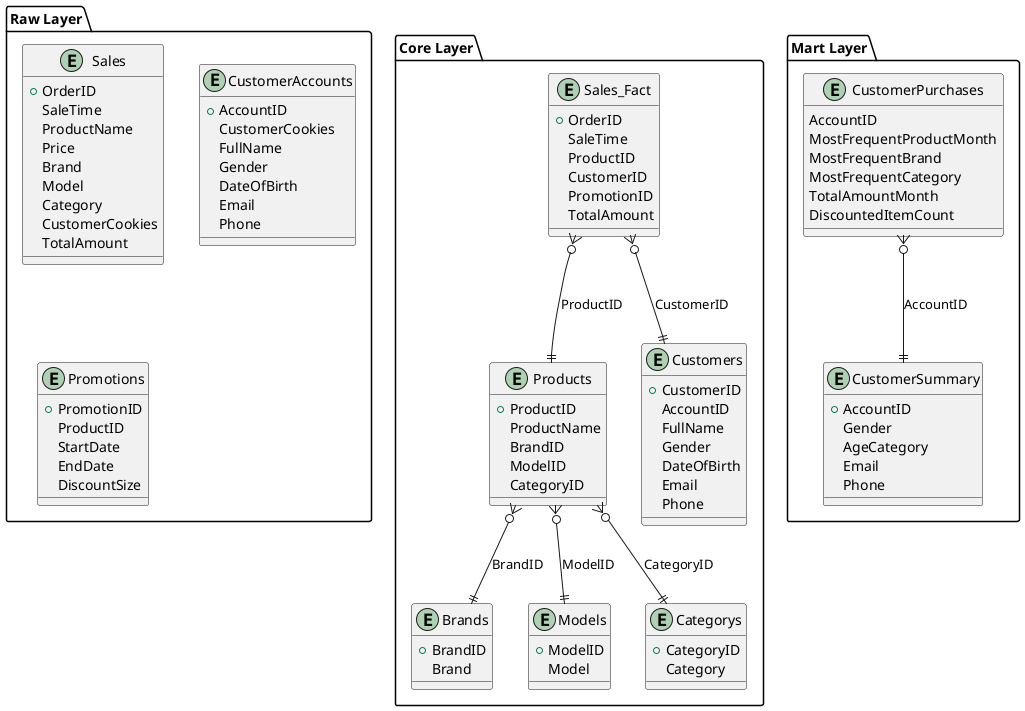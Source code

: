 @startuml
!define ENTITY(x) entity "x" as x << (E, #FFAAAA) >>
!define RELATION(x) entity "x" as x << (R, #AAFFAA) >>

package "Raw Layer" {
ENTITY Sales {
  + OrderID
  SaleTime
  ProductName
  Price
  Brand
  Model
  Category
  CustomerCookies
  TotalAmount
}

ENTITY CustomerAccounts {
  + AccountID
  CustomerCookies
  FullName
  Gender
  DateOfBirth
  Email
  Phone
}

ENTITY Promotions {
  + PromotionID
  ProductID
  StartDate
  EndDate
  DiscountSize
}
}

package "Core Layer" {
ENTITY Sales_Fact {
  + OrderID
  SaleTime
  ProductID
  CustomerID
  PromotionID
  TotalAmount
}

ENTITY Brands {
  + BrandID
Brand
}

ENTITY Models{
  + ModelID
Model
}

ENTITY Categorys{
  + CategoryID
Category
}

ENTITY Products {
  + ProductID
  ProductName
  BrandID
  ModelID
  CategoryID
}

ENTITY Customers {
  + CustomerID
  AccountID
  FullName
  Gender
  DateOfBirth
  Email
  Phone
}


"Sales_Fact" }o--|| "Products" : ProductID
"Sales_Fact" }o--|| "Customers" : CustomerID
"Products" }o--|| "Brands" : BrandID
"Products" }o--|| "Models" : ModelID
"Products" }o--|| "Categorys" : CategoryID
}


package "Mart Layer" {
ENTITY CustomerSummary {
  + AccountID
  Gender
  AgeCategory
  Email
  Phone
}

ENTITY CustomerPurchases {
  AccountID
  MostFrequentProductMonth
  MostFrequentBrand
  MostFrequentCategory
  TotalAmountMonth
  DiscountedItemCount
}

"CustomerPurchases" }o--|| "CustomerSummary" : AccountID
}
@enduml